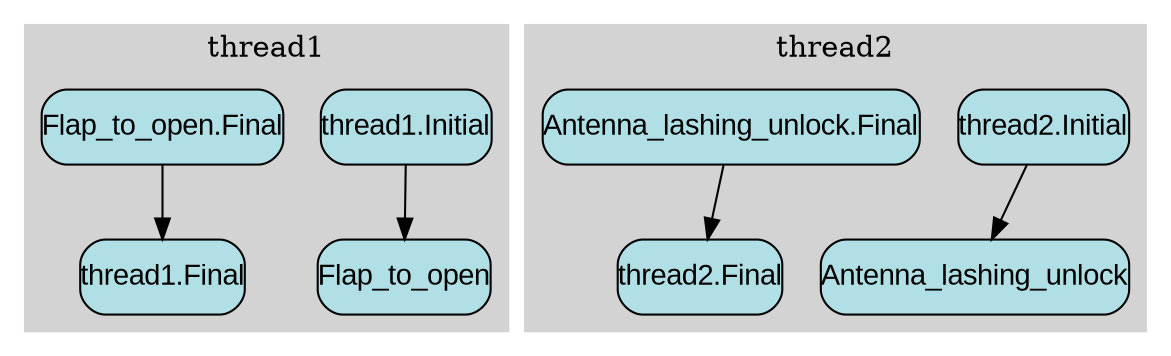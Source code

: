 digraph Platform_extend_fto_and_alu{

 graph [layout = dot]
 node [fontname="Arial",fontsize="14",shape="box", style="rounded,filled", fillcolor=PowderBlue,margin=0];
 edge [fontname="Arial bold italic",fontsize="12",fontcolor="Indigo"];
 subgraph cluster_0 {
  label="thread1";
style=filled;
color=lightgrey;
"thread1.Initial" -> "Flap_to_open";
"Flap_to_open.Final" -> "thread1.Final";
}
subgraph cluster_1 {
  label="thread2";
style=filled;
color=lightgrey;
"thread2.Initial" -> "Antenna_lashing_unlock";
"Antenna_lashing_unlock.Final" -> "thread2.Final";
}
}